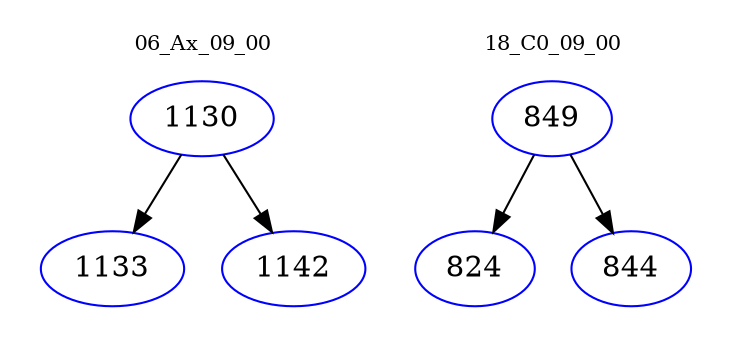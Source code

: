 digraph{
subgraph cluster_0 {
color = white
label = "06_Ax_09_00";
fontsize=10;
T0_1130 [label="1130", color="blue"]
T0_1130 -> T0_1133 [color="black"]
T0_1133 [label="1133", color="blue"]
T0_1130 -> T0_1142 [color="black"]
T0_1142 [label="1142", color="blue"]
}
subgraph cluster_1 {
color = white
label = "18_C0_09_00";
fontsize=10;
T1_849 [label="849", color="blue"]
T1_849 -> T1_824 [color="black"]
T1_824 [label="824", color="blue"]
T1_849 -> T1_844 [color="black"]
T1_844 [label="844", color="blue"]
}
}
